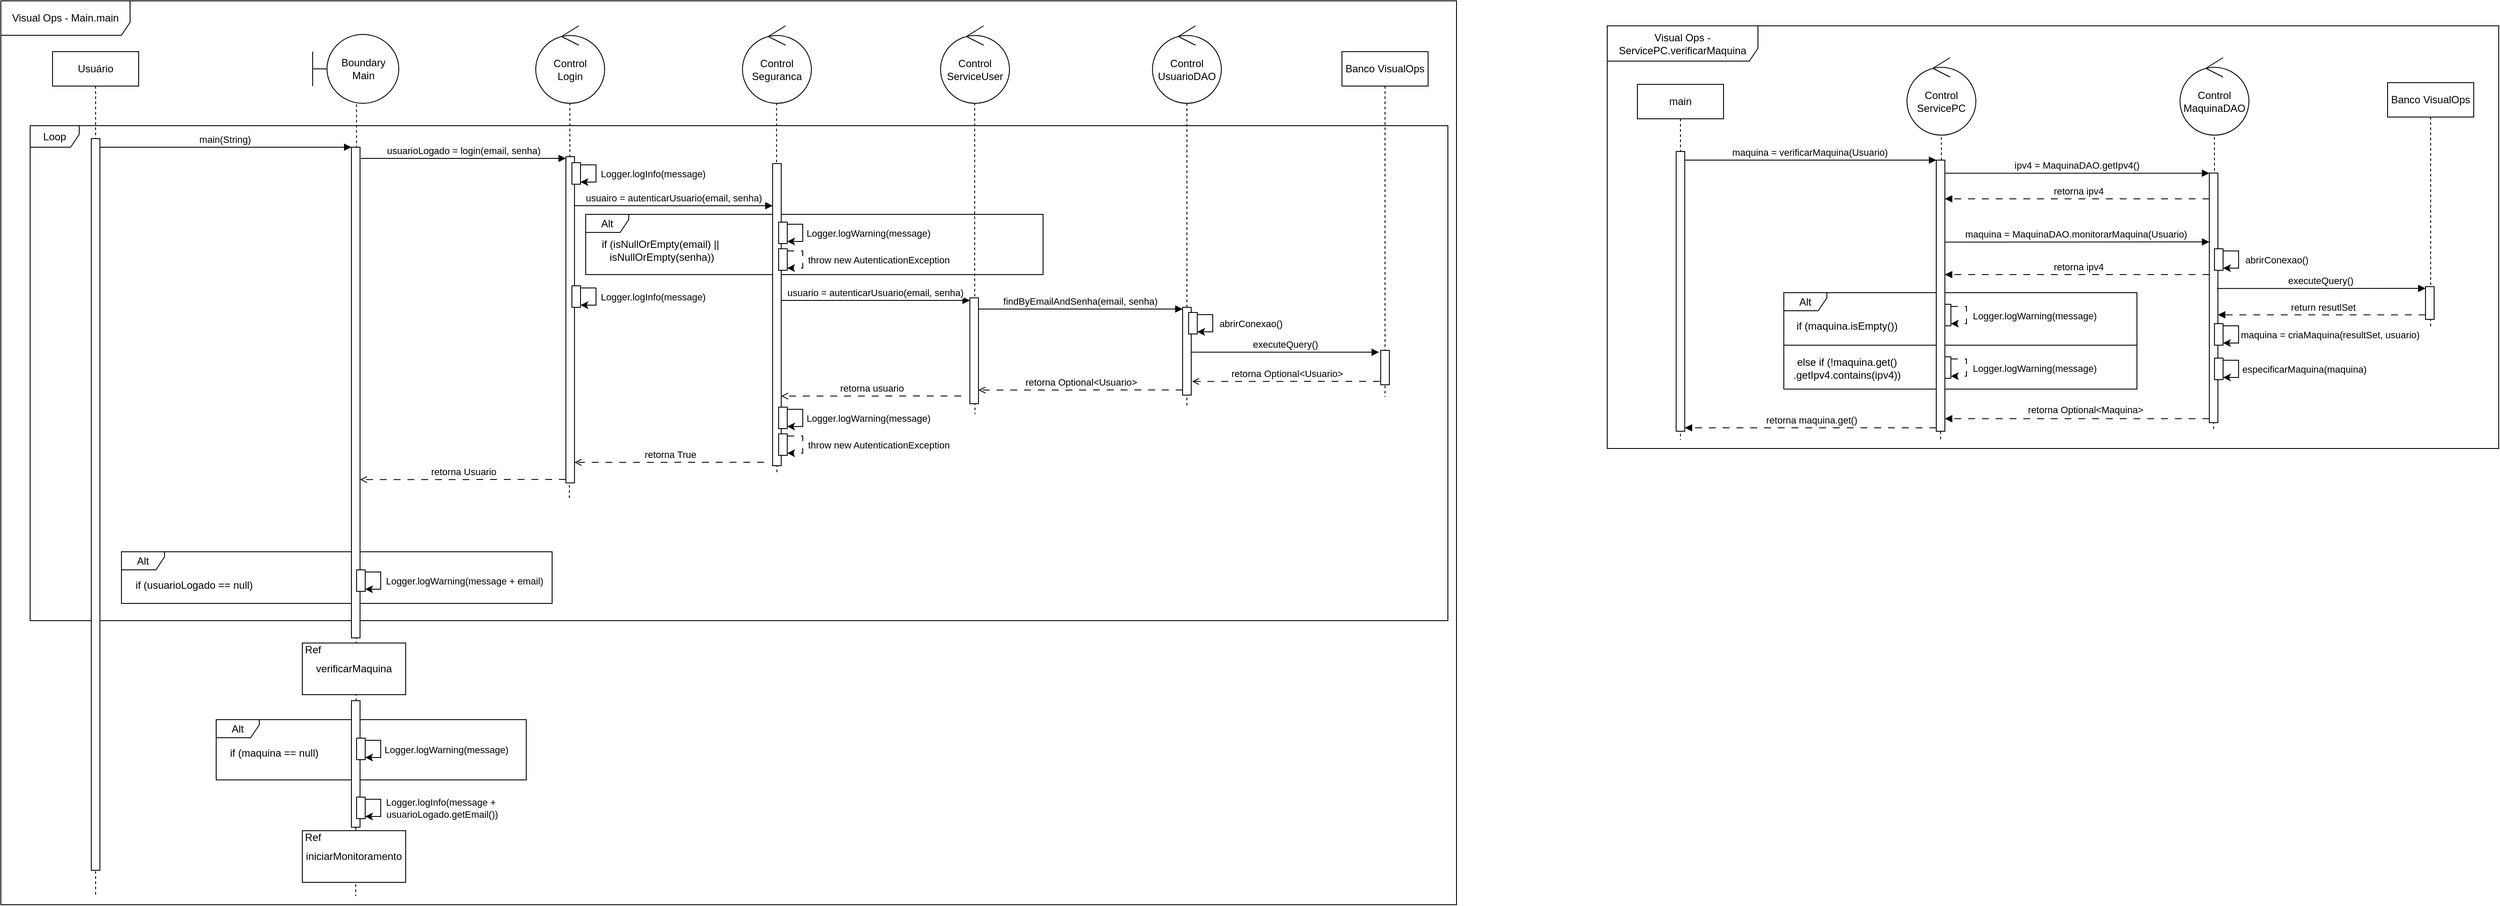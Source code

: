 <mxfile version="24.4.4" type="github">
  <diagram name="Page-1" id="2YBvvXClWsGukQMizWep">
    <mxGraphModel dx="2827" dy="1654" grid="1" gridSize="10" guides="1" tooltips="1" connect="1" arrows="1" fold="1" page="1" pageScale="1" pageWidth="850" pageHeight="1100" math="0" shadow="0">
      <root>
        <mxCell id="0" />
        <mxCell id="1" parent="0" />
        <mxCell id="_bEzwFX_pjWzvq1VgmYF-178" value="Alt" style="shape=umlFrame;whiteSpace=wrap;html=1;pointerEvents=0;width=50;height=21;" vertex="1" parent="1">
          <mxGeometry x="-450" y="640" width="500" height="60" as="geometry" />
        </mxCell>
        <mxCell id="_bEzwFX_pjWzvq1VgmYF-5" style="edgeStyle=orthogonalEdgeStyle;rounded=0;orthogonalLoop=1;jettySize=auto;html=1;dashed=1;endArrow=none;endFill=0;exitX=0.509;exitY=1.015;exitDx=0;exitDy=0;exitPerimeter=0;" edge="1" parent="1" source="_bEzwFX_pjWzvq1VgmYF-9">
          <mxGeometry relative="1" as="geometry">
            <mxPoint x="-178" y="1040" as="targetPoint" />
            <mxPoint x="-178" y="150.0" as="sourcePoint" />
          </mxGeometry>
        </mxCell>
        <mxCell id="_bEzwFX_pjWzvq1VgmYF-90" style="edgeStyle=orthogonalEdgeStyle;rounded=0;orthogonalLoop=1;jettySize=auto;html=1;dashed=1;endArrow=none;endFill=0;" edge="1" parent="1" source="_bEzwFX_pjWzvq1VgmYF-89">
          <mxGeometry relative="1" as="geometry">
            <mxPoint x="787" y="470" as="targetPoint" />
          </mxGeometry>
        </mxCell>
        <mxCell id="_bEzwFX_pjWzvq1VgmYF-3" value="Loop" style="shape=umlFrame;whiteSpace=wrap;html=1;pointerEvents=0;width=57;height=25;" vertex="1" parent="1">
          <mxGeometry x="-556" y="145" width="1646" height="575" as="geometry" />
        </mxCell>
        <mxCell id="_bEzwFX_pjWzvq1VgmYF-4" value="Alt" style="shape=umlFrame;whiteSpace=wrap;html=1;pointerEvents=0;width=50;height=21;" vertex="1" parent="1">
          <mxGeometry x="89" y="248" width="531" height="70" as="geometry" />
        </mxCell>
        <mxCell id="_bEzwFX_pjWzvq1VgmYF-6" value="Usuário" style="shape=umlLifeline;perimeter=lifelinePerimeter;whiteSpace=wrap;html=1;container=0;dropTarget=0;collapsible=0;recursiveResize=0;outlineConnect=0;portConstraint=eastwest;newEdgeStyle={&quot;edgeStyle&quot;:&quot;elbowEdgeStyle&quot;,&quot;elbow&quot;:&quot;vertical&quot;,&quot;curved&quot;:0,&quot;rounded&quot;:0};" vertex="1" parent="1">
          <mxGeometry x="-530" y="59" width="100" height="981" as="geometry" />
        </mxCell>
        <mxCell id="_bEzwFX_pjWzvq1VgmYF-7" value="main(String)" style="html=1;verticalAlign=bottom;endArrow=block;edgeStyle=elbowEdgeStyle;elbow=vertical;curved=0;rounded=0;" edge="1" parent="1" source="_bEzwFX_pjWzvq1VgmYF-8" target="_bEzwFX_pjWzvq1VgmYF-22">
          <mxGeometry x="-0.007" relative="1" as="geometry">
            <mxPoint x="-375" y="180" as="sourcePoint" />
            <Array as="points">
              <mxPoint x="-390" y="170" />
            </Array>
            <mxPoint as="offset" />
          </mxGeometry>
        </mxCell>
        <mxCell id="_bEzwFX_pjWzvq1VgmYF-8" value="" style="html=1;points=[];perimeter=orthogonalPerimeter;outlineConnect=0;targetShapes=umlLifeline;portConstraint=eastwest;newEdgeStyle={&quot;edgeStyle&quot;:&quot;elbowEdgeStyle&quot;,&quot;elbow&quot;:&quot;vertical&quot;,&quot;curved&quot;:0,&quot;rounded&quot;:0};" vertex="1" parent="1">
          <mxGeometry x="-485" y="160" width="10" height="850" as="geometry" />
        </mxCell>
        <mxCell id="_bEzwFX_pjWzvq1VgmYF-9" value="Boundary&lt;div&gt;&lt;span style=&quot;background-color: initial;&quot;&gt;Main&lt;/span&gt;&lt;/div&gt;" style="shape=umlBoundary;whiteSpace=wrap;html=1;" vertex="1" parent="1">
          <mxGeometry x="-228" y="39" width="100" height="80" as="geometry" />
        </mxCell>
        <mxCell id="_bEzwFX_pjWzvq1VgmYF-10" style="edgeStyle=orthogonalEdgeStyle;rounded=0;orthogonalLoop=1;jettySize=auto;html=1;dashed=1;endArrow=none;endFill=0;exitX=0.495;exitY=0.995;exitDx=0;exitDy=0;exitPerimeter=0;" edge="1" parent="1" source="_bEzwFX_pjWzvq1VgmYF-11">
          <mxGeometry relative="1" as="geometry">
            <mxPoint x="70" y="580" as="targetPoint" />
            <mxPoint x="71.0" y="150.0" as="sourcePoint" />
          </mxGeometry>
        </mxCell>
        <mxCell id="_bEzwFX_pjWzvq1VgmYF-11" value="Control&lt;div&gt;&lt;span style=&quot;background-color: initial;&quot;&gt;Login&lt;/span&gt;&lt;/div&gt;" style="ellipse;shape=umlControl;whiteSpace=wrap;html=1;" vertex="1" parent="1">
          <mxGeometry x="31" y="29" width="80" height="90" as="geometry" />
        </mxCell>
        <mxCell id="_bEzwFX_pjWzvq1VgmYF-12" value="Visual Ops - Main.main" style="shape=umlFrame;whiteSpace=wrap;html=1;pointerEvents=0;width=150;height=40;" vertex="1" parent="1">
          <mxGeometry x="-590" width="1690" height="1050" as="geometry" />
        </mxCell>
        <mxCell id="_bEzwFX_pjWzvq1VgmYF-14" value="Banco VisualOps" style="shape=umlLifeline;perimeter=lifelinePerimeter;whiteSpace=wrap;html=1;container=0;dropTarget=0;collapsible=0;recursiveResize=0;outlineConnect=0;portConstraint=eastwest;newEdgeStyle={&quot;edgeStyle&quot;:&quot;elbowEdgeStyle&quot;,&quot;elbow&quot;:&quot;vertical&quot;,&quot;curved&quot;:0,&quot;rounded&quot;:0};" vertex="1" parent="1">
          <mxGeometry x="967" y="59" width="100" height="401" as="geometry" />
        </mxCell>
        <mxCell id="_bEzwFX_pjWzvq1VgmYF-19" value="if (isNullOrEmpty(email) ||&amp;nbsp;&lt;div&gt;isNullOrEmpty(senha))&lt;/div&gt;" style="text;html=1;align=center;verticalAlign=middle;resizable=0;points=[];autosize=1;strokeColor=none;fillColor=none;" vertex="1" parent="1">
          <mxGeometry x="97" y="270" width="160" height="40" as="geometry" />
        </mxCell>
        <mxCell id="_bEzwFX_pjWzvq1VgmYF-22" value="" style="html=1;points=[];perimeter=orthogonalPerimeter;outlineConnect=0;targetShapes=umlLifeline;portConstraint=eastwest;newEdgeStyle={&quot;edgeStyle&quot;:&quot;elbowEdgeStyle&quot;,&quot;elbow&quot;:&quot;vertical&quot;,&quot;curved&quot;:0,&quot;rounded&quot;:0};" vertex="1" parent="1">
          <mxGeometry x="-183" y="170" width="10" height="570" as="geometry" />
        </mxCell>
        <mxCell id="_bEzwFX_pjWzvq1VgmYF-74" style="edgeStyle=orthogonalEdgeStyle;rounded=0;orthogonalLoop=1;jettySize=auto;html=1;dashed=1;endArrow=none;endFill=0;exitX=0.495;exitY=0.995;exitDx=0;exitDy=0;exitPerimeter=0;" edge="1" parent="1" source="_bEzwFX_pjWzvq1VgmYF-75">
          <mxGeometry relative="1" as="geometry">
            <mxPoint x="541" y="480" as="targetPoint" />
            <mxPoint x="541.0" y="150.0" as="sourcePoint" />
          </mxGeometry>
        </mxCell>
        <mxCell id="_bEzwFX_pjWzvq1VgmYF-75" value="Control ServiceUser" style="ellipse;shape=umlControl;whiteSpace=wrap;html=1;" vertex="1" parent="1">
          <mxGeometry x="501" y="29" width="80" height="90" as="geometry" />
        </mxCell>
        <mxCell id="_bEzwFX_pjWzvq1VgmYF-76" style="edgeStyle=orthogonalEdgeStyle;rounded=0;orthogonalLoop=1;jettySize=auto;html=1;dashed=1;endArrow=none;endFill=0;exitX=0.495;exitY=0.995;exitDx=0;exitDy=0;exitPerimeter=0;" edge="1" parent="1" source="_bEzwFX_pjWzvq1VgmYF-77">
          <mxGeometry relative="1" as="geometry">
            <mxPoint x="311" y="550" as="targetPoint" />
            <mxPoint x="311.0" y="150.0" as="sourcePoint" />
          </mxGeometry>
        </mxCell>
        <mxCell id="_bEzwFX_pjWzvq1VgmYF-77" value="Control Seguranca" style="ellipse;shape=umlControl;whiteSpace=wrap;html=1;" vertex="1" parent="1">
          <mxGeometry x="271" y="29" width="80" height="90" as="geometry" />
        </mxCell>
        <mxCell id="_bEzwFX_pjWzvq1VgmYF-78" value="usuarioLogado = login(email, senha)" style="html=1;verticalAlign=bottom;endArrow=block;edgeStyle=elbowEdgeStyle;elbow=vertical;curved=0;rounded=0;" edge="1" parent="1">
          <mxGeometry x="-0.004" relative="1" as="geometry">
            <mxPoint x="-172" y="183" as="sourcePoint" />
            <Array as="points">
              <mxPoint x="-87" y="183" />
            </Array>
            <mxPoint x="66" y="183" as="targetPoint" />
            <mxPoint as="offset" />
          </mxGeometry>
        </mxCell>
        <mxCell id="_bEzwFX_pjWzvq1VgmYF-79" value="" style="html=1;points=[];perimeter=orthogonalPerimeter;outlineConnect=0;targetShapes=umlLifeline;portConstraint=eastwest;newEdgeStyle={&quot;edgeStyle&quot;:&quot;elbowEdgeStyle&quot;,&quot;elbow&quot;:&quot;vertical&quot;,&quot;curved&quot;:0,&quot;rounded&quot;:0};" vertex="1" parent="1">
          <mxGeometry x="66" y="181" width="10" height="379" as="geometry" />
        </mxCell>
        <mxCell id="_bEzwFX_pjWzvq1VgmYF-80" value="usuairo = autenticarUsuario(email, senha)" style="html=1;verticalAlign=bottom;endArrow=block;edgeStyle=elbowEdgeStyle;elbow=vertical;curved=0;rounded=0;" edge="1" parent="1" target="_bEzwFX_pjWzvq1VgmYF-81">
          <mxGeometry x="-0.003" relative="1" as="geometry">
            <mxPoint x="76" y="238" as="sourcePoint" />
            <Array as="points">
              <mxPoint x="161" y="238" />
            </Array>
            <mxPoint x="296" y="238" as="targetPoint" />
            <mxPoint as="offset" />
          </mxGeometry>
        </mxCell>
        <mxCell id="_bEzwFX_pjWzvq1VgmYF-81" value="" style="html=1;points=[];perimeter=orthogonalPerimeter;outlineConnect=0;targetShapes=umlLifeline;portConstraint=eastwest;newEdgeStyle={&quot;edgeStyle&quot;:&quot;elbowEdgeStyle&quot;,&quot;elbow&quot;:&quot;vertical&quot;,&quot;curved&quot;:0,&quot;rounded&quot;:0};" vertex="1" parent="1">
          <mxGeometry x="306" y="189" width="10" height="351" as="geometry" />
        </mxCell>
        <mxCell id="_bEzwFX_pjWzvq1VgmYF-82" value="usuario = autenticarUsuario(email, senha)" style="html=1;verticalAlign=bottom;endArrow=block;edgeStyle=elbowEdgeStyle;elbow=vertical;curved=0;rounded=0;" edge="1" parent="1" target="_bEzwFX_pjWzvq1VgmYF-83">
          <mxGeometry x="-0.005" relative="1" as="geometry">
            <mxPoint x="316" y="348" as="sourcePoint" />
            <Array as="points">
              <mxPoint x="401" y="348" />
            </Array>
            <mxPoint x="525" y="348" as="targetPoint" />
            <mxPoint as="offset" />
          </mxGeometry>
        </mxCell>
        <mxCell id="_bEzwFX_pjWzvq1VgmYF-83" value="" style="html=1;points=[];perimeter=orthogonalPerimeter;outlineConnect=0;targetShapes=umlLifeline;portConstraint=eastwest;newEdgeStyle={&quot;edgeStyle&quot;:&quot;elbowEdgeStyle&quot;,&quot;elbow&quot;:&quot;vertical&quot;,&quot;curved&quot;:0,&quot;rounded&quot;:0};" vertex="1" parent="1">
          <mxGeometry x="535" y="345" width="10" height="123" as="geometry" />
        </mxCell>
        <mxCell id="_bEzwFX_pjWzvq1VgmYF-17" style="edgeStyle=elbowEdgeStyle;rounded=0;orthogonalLoop=1;jettySize=auto;html=1;elbow=horizontal;curved=0;dashed=1;dashPattern=8 8;" edge="1" parent="1" source="_bEzwFX_pjWzvq1VgmYF-24" target="_bEzwFX_pjWzvq1VgmYF-24">
          <mxGeometry relative="1" as="geometry">
            <Array as="points">
              <mxPoint x="341" y="301" />
            </Array>
          </mxGeometry>
        </mxCell>
        <mxCell id="_bEzwFX_pjWzvq1VgmYF-18" value="throw new AutenticationException" style="edgeLabel;html=1;align=center;verticalAlign=middle;resizable=0;points=[];" vertex="1" connectable="0" parent="_bEzwFX_pjWzvq1VgmYF-17">
          <mxGeometry x="0.232" relative="1" as="geometry">
            <mxPoint x="88" y="-6" as="offset" />
          </mxGeometry>
        </mxCell>
        <mxCell id="_bEzwFX_pjWzvq1VgmYF-24" value="" style="html=1;points=[];perimeter=orthogonalPerimeter;outlineConnect=0;targetShapes=umlLifeline;portConstraint=eastwest;newEdgeStyle={&quot;edgeStyle&quot;:&quot;elbowEdgeStyle&quot;,&quot;elbow&quot;:&quot;vertical&quot;,&quot;curved&quot;:0,&quot;rounded&quot;:0};" vertex="1" parent="1">
          <mxGeometry x="313" y="288" width="10" height="25" as="geometry" />
        </mxCell>
        <mxCell id="_bEzwFX_pjWzvq1VgmYF-20" style="edgeStyle=elbowEdgeStyle;rounded=0;orthogonalLoop=1;jettySize=auto;html=1;elbow=horizontal;curved=0;" edge="1" parent="1" source="_bEzwFX_pjWzvq1VgmYF-23" target="_bEzwFX_pjWzvq1VgmYF-23">
          <mxGeometry relative="1" as="geometry">
            <Array as="points">
              <mxPoint x="341" y="270" />
            </Array>
          </mxGeometry>
        </mxCell>
        <mxCell id="_bEzwFX_pjWzvq1VgmYF-21" value="Logger.logWarning(message)" style="edgeLabel;html=1;align=center;verticalAlign=middle;resizable=0;points=[];" vertex="1" connectable="0" parent="_bEzwFX_pjWzvq1VgmYF-20">
          <mxGeometry x="0.232" relative="1" as="geometry">
            <mxPoint x="76" y="-6" as="offset" />
          </mxGeometry>
        </mxCell>
        <mxCell id="_bEzwFX_pjWzvq1VgmYF-23" value="" style="html=1;points=[];perimeter=orthogonalPerimeter;outlineConnect=0;targetShapes=umlLifeline;portConstraint=eastwest;newEdgeStyle={&quot;edgeStyle&quot;:&quot;elbowEdgeStyle&quot;,&quot;elbow&quot;:&quot;vertical&quot;,&quot;curved&quot;:0,&quot;rounded&quot;:0};" vertex="1" parent="1">
          <mxGeometry x="313" y="257" width="10" height="25" as="geometry" />
        </mxCell>
        <mxCell id="_bEzwFX_pjWzvq1VgmYF-84" value="findByEmailAndSenha(email, senha)" style="html=1;verticalAlign=bottom;endArrow=block;edgeStyle=elbowEdgeStyle;elbow=vertical;curved=0;rounded=0;" edge="1" parent="1">
          <mxGeometry x="-0.003" relative="1" as="geometry">
            <mxPoint x="545" y="358" as="sourcePoint" />
            <Array as="points">
              <mxPoint x="630" y="358" />
            </Array>
            <mxPoint x="782" y="358" as="targetPoint" />
            <mxPoint as="offset" />
          </mxGeometry>
        </mxCell>
        <mxCell id="_bEzwFX_pjWzvq1VgmYF-85" value="" style="html=1;points=[];perimeter=orthogonalPerimeter;outlineConnect=0;targetShapes=umlLifeline;portConstraint=eastwest;newEdgeStyle={&quot;edgeStyle&quot;:&quot;elbowEdgeStyle&quot;,&quot;elbow&quot;:&quot;vertical&quot;,&quot;curved&quot;:0,&quot;rounded&quot;:0};" vertex="1" parent="1">
          <mxGeometry x="782" y="356" width="10" height="102" as="geometry" />
        </mxCell>
        <mxCell id="_bEzwFX_pjWzvq1VgmYF-89" value="Control UsuarioDAO" style="ellipse;shape=umlControl;whiteSpace=wrap;html=1;" vertex="1" parent="1">
          <mxGeometry x="747" y="29" width="80" height="90" as="geometry" />
        </mxCell>
        <mxCell id="_bEzwFX_pjWzvq1VgmYF-91" value="" style="html=1;points=[];perimeter=orthogonalPerimeter;outlineConnect=0;targetShapes=umlLifeline;portConstraint=eastwest;newEdgeStyle={&quot;edgeStyle&quot;:&quot;elbowEdgeStyle&quot;,&quot;elbow&quot;:&quot;vertical&quot;,&quot;curved&quot;:0,&quot;rounded&quot;:0};" vertex="1" parent="1">
          <mxGeometry x="1012" y="406" width="10" height="40" as="geometry" />
        </mxCell>
        <mxCell id="_bEzwFX_pjWzvq1VgmYF-92" style="edgeStyle=elbowEdgeStyle;rounded=0;orthogonalLoop=1;jettySize=auto;html=1;elbow=horizontal;curved=0;" edge="1" parent="1" source="_bEzwFX_pjWzvq1VgmYF-94" target="_bEzwFX_pjWzvq1VgmYF-94">
          <mxGeometry relative="1" as="geometry">
            <Array as="points">
              <mxPoint x="817" y="375" />
            </Array>
          </mxGeometry>
        </mxCell>
        <mxCell id="_bEzwFX_pjWzvq1VgmYF-93" value="abrirConexao()" style="edgeLabel;html=1;align=center;verticalAlign=middle;resizable=0;points=[];" vertex="1" connectable="0" parent="_bEzwFX_pjWzvq1VgmYF-92">
          <mxGeometry x="0.232" relative="1" as="geometry">
            <mxPoint x="44" y="-6" as="offset" />
          </mxGeometry>
        </mxCell>
        <mxCell id="_bEzwFX_pjWzvq1VgmYF-94" value="" style="html=1;points=[];perimeter=orthogonalPerimeter;outlineConnect=0;targetShapes=umlLifeline;portConstraint=eastwest;newEdgeStyle={&quot;edgeStyle&quot;:&quot;elbowEdgeStyle&quot;,&quot;elbow&quot;:&quot;vertical&quot;,&quot;curved&quot;:0,&quot;rounded&quot;:0};" vertex="1" parent="1">
          <mxGeometry x="789" y="362" width="10" height="25" as="geometry" />
        </mxCell>
        <mxCell id="_bEzwFX_pjWzvq1VgmYF-95" value="executeQuery()" style="html=1;verticalAlign=bottom;endArrow=block;edgeStyle=elbowEdgeStyle;elbow=vertical;curved=0;rounded=0;" edge="1" parent="1">
          <mxGeometry x="-0.003" relative="1" as="geometry">
            <mxPoint x="792" y="408.14" as="sourcePoint" />
            <Array as="points">
              <mxPoint x="877" y="408.14" />
            </Array>
            <mxPoint x="1010" y="408" as="targetPoint" />
            <mxPoint as="offset" />
          </mxGeometry>
        </mxCell>
        <mxCell id="_bEzwFX_pjWzvq1VgmYF-97" value="retorna Optional&amp;lt;Usuario&amp;gt;" style="html=1;verticalAlign=bottom;endArrow=open;edgeStyle=elbowEdgeStyle;elbow=vertical;curved=0;rounded=0;dashed=1;dashPattern=8 8;endFill=0;" edge="1" parent="1">
          <mxGeometry x="-0.003" relative="1" as="geometry">
            <mxPoint x="1011" y="442" as="sourcePoint" />
            <Array as="points">
              <mxPoint x="878" y="442.14" />
            </Array>
            <mxPoint x="793" y="442.14" as="targetPoint" />
            <mxPoint as="offset" />
          </mxGeometry>
        </mxCell>
        <mxCell id="_bEzwFX_pjWzvq1VgmYF-98" value="retorna Optional&amp;lt;Usuario&amp;gt;" style="html=1;verticalAlign=bottom;endArrow=open;edgeStyle=elbowEdgeStyle;elbow=vertical;curved=0;rounded=0;dashed=1;dashPattern=8 8;endFill=0;" edge="1" parent="1">
          <mxGeometry x="-0.003" relative="1" as="geometry">
            <mxPoint x="782" y="452" as="sourcePoint" />
            <Array as="points">
              <mxPoint x="649" y="452.14" />
            </Array>
            <mxPoint x="545" y="452.14" as="targetPoint" />
            <mxPoint as="offset" />
          </mxGeometry>
        </mxCell>
        <mxCell id="_bEzwFX_pjWzvq1VgmYF-99" value="retorna usuario" style="html=1;verticalAlign=bottom;endArrow=open;edgeStyle=elbowEdgeStyle;elbow=vertical;curved=0;rounded=0;dashed=1;dashPattern=8 8;endFill=0;" edge="1" parent="1">
          <mxGeometry x="-0.003" relative="1" as="geometry">
            <mxPoint x="525" y="459" as="sourcePoint" />
            <Array as="points">
              <mxPoint x="392" y="459.14" />
            </Array>
            <mxPoint x="316" y="459.14" as="targetPoint" />
            <mxPoint as="offset" />
          </mxGeometry>
        </mxCell>
        <mxCell id="_bEzwFX_pjWzvq1VgmYF-100" style="edgeStyle=elbowEdgeStyle;rounded=0;orthogonalLoop=1;jettySize=auto;html=1;elbow=horizontal;curved=0;dashed=1;dashPattern=8 8;" edge="1" parent="1" source="_bEzwFX_pjWzvq1VgmYF-102" target="_bEzwFX_pjWzvq1VgmYF-102">
          <mxGeometry relative="1" as="geometry">
            <Array as="points">
              <mxPoint x="341" y="516" />
            </Array>
          </mxGeometry>
        </mxCell>
        <mxCell id="_bEzwFX_pjWzvq1VgmYF-101" value="throw new AutenticationException" style="edgeLabel;html=1;align=center;verticalAlign=middle;resizable=0;points=[];" vertex="1" connectable="0" parent="_bEzwFX_pjWzvq1VgmYF-100">
          <mxGeometry x="0.232" relative="1" as="geometry">
            <mxPoint x="88" y="-6" as="offset" />
          </mxGeometry>
        </mxCell>
        <mxCell id="_bEzwFX_pjWzvq1VgmYF-102" value="" style="html=1;points=[];perimeter=orthogonalPerimeter;outlineConnect=0;targetShapes=umlLifeline;portConstraint=eastwest;newEdgeStyle={&quot;edgeStyle&quot;:&quot;elbowEdgeStyle&quot;,&quot;elbow&quot;:&quot;vertical&quot;,&quot;curved&quot;:0,&quot;rounded&quot;:0};" vertex="1" parent="1">
          <mxGeometry x="313" y="503" width="10" height="25" as="geometry" />
        </mxCell>
        <mxCell id="_bEzwFX_pjWzvq1VgmYF-103" style="edgeStyle=elbowEdgeStyle;rounded=0;orthogonalLoop=1;jettySize=auto;html=1;elbow=horizontal;curved=0;" edge="1" parent="1" source="_bEzwFX_pjWzvq1VgmYF-105" target="_bEzwFX_pjWzvq1VgmYF-105">
          <mxGeometry relative="1" as="geometry">
            <Array as="points">
              <mxPoint x="341" y="485" />
            </Array>
          </mxGeometry>
        </mxCell>
        <mxCell id="_bEzwFX_pjWzvq1VgmYF-104" value="Logger.logWarning(message)" style="edgeLabel;html=1;align=center;verticalAlign=middle;resizable=0;points=[];" vertex="1" connectable="0" parent="_bEzwFX_pjWzvq1VgmYF-103">
          <mxGeometry x="0.232" relative="1" as="geometry">
            <mxPoint x="76" y="-6" as="offset" />
          </mxGeometry>
        </mxCell>
        <mxCell id="_bEzwFX_pjWzvq1VgmYF-105" value="" style="html=1;points=[];perimeter=orthogonalPerimeter;outlineConnect=0;targetShapes=umlLifeline;portConstraint=eastwest;newEdgeStyle={&quot;edgeStyle&quot;:&quot;elbowEdgeStyle&quot;,&quot;elbow&quot;:&quot;vertical&quot;,&quot;curved&quot;:0,&quot;rounded&quot;:0};" vertex="1" parent="1">
          <mxGeometry x="313" y="472" width="10" height="25" as="geometry" />
        </mxCell>
        <mxCell id="_bEzwFX_pjWzvq1VgmYF-106" value="retorna True" style="html=1;verticalAlign=bottom;endArrow=open;edgeStyle=elbowEdgeStyle;elbow=vertical;curved=0;rounded=0;dashed=1;dashPattern=8 8;endFill=0;" edge="1" parent="1">
          <mxGeometry x="-0.003" relative="1" as="geometry">
            <mxPoint x="296" y="536" as="sourcePoint" />
            <Array as="points">
              <mxPoint x="163" y="536.14" />
            </Array>
            <mxPoint x="76" y="536.14" as="targetPoint" />
            <mxPoint as="offset" />
          </mxGeometry>
        </mxCell>
        <mxCell id="_bEzwFX_pjWzvq1VgmYF-107" style="edgeStyle=elbowEdgeStyle;rounded=0;orthogonalLoop=1;jettySize=auto;html=1;elbow=horizontal;curved=0;" edge="1" parent="1" source="_bEzwFX_pjWzvq1VgmYF-109" target="_bEzwFX_pjWzvq1VgmYF-109">
          <mxGeometry relative="1" as="geometry">
            <Array as="points">
              <mxPoint x="101" y="201" />
            </Array>
          </mxGeometry>
        </mxCell>
        <mxCell id="_bEzwFX_pjWzvq1VgmYF-108" value="Logger.logInfo(message)" style="edgeLabel;html=1;align=center;verticalAlign=middle;resizable=0;points=[];" vertex="1" connectable="0" parent="_bEzwFX_pjWzvq1VgmYF-107">
          <mxGeometry x="0.232" relative="1" as="geometry">
            <mxPoint x="66" y="-6" as="offset" />
          </mxGeometry>
        </mxCell>
        <mxCell id="_bEzwFX_pjWzvq1VgmYF-109" value="" style="html=1;points=[];perimeter=orthogonalPerimeter;outlineConnect=0;targetShapes=umlLifeline;portConstraint=eastwest;newEdgeStyle={&quot;edgeStyle&quot;:&quot;elbowEdgeStyle&quot;,&quot;elbow&quot;:&quot;vertical&quot;,&quot;curved&quot;:0,&quot;rounded&quot;:0};" vertex="1" parent="1">
          <mxGeometry x="73" y="188" width="10" height="25" as="geometry" />
        </mxCell>
        <mxCell id="_bEzwFX_pjWzvq1VgmYF-111" style="edgeStyle=elbowEdgeStyle;rounded=0;orthogonalLoop=1;jettySize=auto;html=1;elbow=horizontal;curved=0;" edge="1" parent="1" source="_bEzwFX_pjWzvq1VgmYF-113" target="_bEzwFX_pjWzvq1VgmYF-113">
          <mxGeometry relative="1" as="geometry">
            <Array as="points">
              <mxPoint x="101" y="344" />
            </Array>
          </mxGeometry>
        </mxCell>
        <mxCell id="_bEzwFX_pjWzvq1VgmYF-112" value="Logger.logInfo(message)" style="edgeLabel;html=1;align=center;verticalAlign=middle;resizable=0;points=[];" vertex="1" connectable="0" parent="_bEzwFX_pjWzvq1VgmYF-111">
          <mxGeometry x="0.232" relative="1" as="geometry">
            <mxPoint x="66" y="-6" as="offset" />
          </mxGeometry>
        </mxCell>
        <mxCell id="_bEzwFX_pjWzvq1VgmYF-113" value="" style="html=1;points=[];perimeter=orthogonalPerimeter;outlineConnect=0;targetShapes=umlLifeline;portConstraint=eastwest;newEdgeStyle={&quot;edgeStyle&quot;:&quot;elbowEdgeStyle&quot;,&quot;elbow&quot;:&quot;vertical&quot;,&quot;curved&quot;:0,&quot;rounded&quot;:0};" vertex="1" parent="1">
          <mxGeometry x="73" y="331" width="10" height="25" as="geometry" />
        </mxCell>
        <mxCell id="_bEzwFX_pjWzvq1VgmYF-114" value="retorna Usuario" style="html=1;verticalAlign=bottom;endArrow=open;edgeStyle=elbowEdgeStyle;elbow=vertical;curved=0;rounded=0;dashed=1;dashPattern=8 8;endFill=0;" edge="1" parent="1" target="_bEzwFX_pjWzvq1VgmYF-22">
          <mxGeometry x="-0.003" relative="1" as="geometry">
            <mxPoint x="66" y="556" as="sourcePoint" />
            <Array as="points">
              <mxPoint x="-67" y="556.14" />
            </Array>
            <mxPoint x="-154" y="556.14" as="targetPoint" />
            <mxPoint as="offset" />
          </mxGeometry>
        </mxCell>
        <mxCell id="_bEzwFX_pjWzvq1VgmYF-119" value="" style="group" vertex="1" connectable="0" parent="1">
          <mxGeometry x="-248" y="739" width="128" height="67" as="geometry" />
        </mxCell>
        <mxCell id="_bEzwFX_pjWzvq1VgmYF-118" value="verificarMaquina" style="whiteSpace=wrap;html=1;" vertex="1" parent="_bEzwFX_pjWzvq1VgmYF-119">
          <mxGeometry x="8" y="7" width="120" height="60" as="geometry" />
        </mxCell>
        <mxCell id="_bEzwFX_pjWzvq1VgmYF-117" value="Ref" style="text;html=1;align=center;verticalAlign=middle;resizable=0;points=[];autosize=1;strokeColor=none;fillColor=none;" vertex="1" parent="_bEzwFX_pjWzvq1VgmYF-119">
          <mxGeometry width="40" height="30" as="geometry" />
        </mxCell>
        <mxCell id="_bEzwFX_pjWzvq1VgmYF-120" value="Visual Ops - ServicePC.verificarMaquina" style="shape=umlFrame;whiteSpace=wrap;html=1;pointerEvents=0;width=175;height=41;" vertex="1" parent="1">
          <mxGeometry x="1275" y="29" width="1035" height="491" as="geometry" />
        </mxCell>
        <mxCell id="_bEzwFX_pjWzvq1VgmYF-121" style="edgeStyle=orthogonalEdgeStyle;rounded=0;orthogonalLoop=1;jettySize=auto;html=1;dashed=1;endArrow=none;endFill=0;exitX=0.509;exitY=1.015;exitDx=0;exitDy=0;exitPerimeter=0;" edge="1" parent="1">
          <mxGeometry relative="1" as="geometry">
            <mxPoint x="1662" y="510" as="targetPoint" />
            <mxPoint x="1662.9" y="158.2" as="sourcePoint" />
          </mxGeometry>
        </mxCell>
        <mxCell id="_bEzwFX_pjWzvq1VgmYF-122" value="main" style="shape=umlLifeline;perimeter=lifelinePerimeter;whiteSpace=wrap;html=1;container=0;dropTarget=0;collapsible=0;recursiveResize=0;outlineConnect=0;portConstraint=eastwest;newEdgeStyle={&quot;edgeStyle&quot;:&quot;elbowEdgeStyle&quot;,&quot;elbow&quot;:&quot;vertical&quot;,&quot;curved&quot;:0,&quot;rounded&quot;:0};" vertex="1" parent="1">
          <mxGeometry x="1310" y="97" width="100" height="413" as="geometry" />
        </mxCell>
        <mxCell id="_bEzwFX_pjWzvq1VgmYF-123" value="maquina = verificarMaquina(Usuario)" style="html=1;verticalAlign=bottom;endArrow=block;edgeStyle=elbowEdgeStyle;elbow=vertical;curved=0;rounded=0;" edge="1" parent="1" source="_bEzwFX_pjWzvq1VgmYF-124" target="_bEzwFX_pjWzvq1VgmYF-126">
          <mxGeometry x="-0.007" relative="1" as="geometry">
            <mxPoint x="1465" y="195" as="sourcePoint" />
            <Array as="points">
              <mxPoint x="1450" y="185" />
            </Array>
            <mxPoint as="offset" />
          </mxGeometry>
        </mxCell>
        <mxCell id="_bEzwFX_pjWzvq1VgmYF-124" value="" style="html=1;points=[];perimeter=orthogonalPerimeter;outlineConnect=0;targetShapes=umlLifeline;portConstraint=eastwest;newEdgeStyle={&quot;edgeStyle&quot;:&quot;elbowEdgeStyle&quot;,&quot;elbow&quot;:&quot;vertical&quot;,&quot;curved&quot;:0,&quot;rounded&quot;:0};" vertex="1" parent="1">
          <mxGeometry x="1355" y="175" width="10" height="325" as="geometry" />
        </mxCell>
        <mxCell id="_bEzwFX_pjWzvq1VgmYF-127" value="retorna maquina.get()" style="html=1;verticalAlign=bottom;endArrow=block;edgeStyle=elbowEdgeStyle;elbow=vertical;curved=0;rounded=0;dashed=1;dashPattern=8 8;" edge="1" parent="1">
          <mxGeometry x="-0.007" relative="1" as="geometry">
            <mxPoint x="1657" y="496" as="sourcePoint" />
            <Array as="points">
              <mxPoint x="1450" y="496" />
            </Array>
            <mxPoint as="offset" />
            <mxPoint x="1365" y="496" as="targetPoint" />
          </mxGeometry>
        </mxCell>
        <mxCell id="_bEzwFX_pjWzvq1VgmYF-128" value="Control ServicePC" style="ellipse;shape=umlControl;whiteSpace=wrap;html=1;" vertex="1" parent="1">
          <mxGeometry x="1623" y="66" width="80" height="90" as="geometry" />
        </mxCell>
        <mxCell id="_bEzwFX_pjWzvq1VgmYF-135" value="Alt" style="shape=umlFrame;whiteSpace=wrap;html=1;pointerEvents=0;width=50;height=21;" vertex="1" parent="1">
          <mxGeometry x="1480" y="339" width="410" height="112" as="geometry" />
        </mxCell>
        <mxCell id="_bEzwFX_pjWzvq1VgmYF-136" value="if (maquina.isEmpty()&lt;span style=&quot;background-color: initial;&quot;&gt;)&lt;/span&gt;" style="text;html=1;align=center;verticalAlign=middle;resizable=0;points=[];autosize=1;strokeColor=none;fillColor=none;" vertex="1" parent="1">
          <mxGeometry x="1483" y="363" width="140" height="30" as="geometry" />
        </mxCell>
        <mxCell id="_bEzwFX_pjWzvq1VgmYF-137" style="edgeStyle=elbowEdgeStyle;rounded=0;orthogonalLoop=1;jettySize=auto;html=1;elbow=horizontal;curved=0;dashed=1;dashPattern=8 8;" edge="1" parent="1" source="_bEzwFX_pjWzvq1VgmYF-139" target="_bEzwFX_pjWzvq1VgmYF-139">
          <mxGeometry relative="1" as="geometry">
            <Array as="points">
              <mxPoint x="1692" y="365.5" />
            </Array>
          </mxGeometry>
        </mxCell>
        <mxCell id="_bEzwFX_pjWzvq1VgmYF-138" value="Logger.logWarning(message)" style="edgeLabel;html=1;align=center;verticalAlign=middle;resizable=0;points=[];" vertex="1" connectable="0" parent="_bEzwFX_pjWzvq1VgmYF-137">
          <mxGeometry x="0.232" relative="1" as="geometry">
            <mxPoint x="79" y="-6" as="offset" />
          </mxGeometry>
        </mxCell>
        <mxCell id="_bEzwFX_pjWzvq1VgmYF-139" value="" style="html=1;points=[];perimeter=orthogonalPerimeter;outlineConnect=0;targetShapes=umlLifeline;portConstraint=eastwest;newEdgeStyle={&quot;edgeStyle&quot;:&quot;elbowEdgeStyle&quot;,&quot;elbow&quot;:&quot;vertical&quot;,&quot;curved&quot;:0,&quot;rounded&quot;:0};" vertex="1" parent="1">
          <mxGeometry x="1664" y="352.5" width="10" height="25" as="geometry" />
        </mxCell>
        <mxCell id="_bEzwFX_pjWzvq1VgmYF-140" value="" style="line;strokeWidth=1;fillColor=none;align=left;verticalAlign=middle;spacingTop=-1;spacingLeft=3;spacingRight=3;rotatable=0;labelPosition=right;points=[];portConstraint=eastwest;strokeColor=inherit;" vertex="1" parent="1">
          <mxGeometry x="1480" y="396" width="410" height="8" as="geometry" />
        </mxCell>
        <mxCell id="_bEzwFX_pjWzvq1VgmYF-141" style="edgeStyle=elbowEdgeStyle;rounded=0;orthogonalLoop=1;jettySize=auto;html=1;elbow=horizontal;curved=0;dashed=1;dashPattern=8 8;" edge="1" parent="1" source="_bEzwFX_pjWzvq1VgmYF-143" target="_bEzwFX_pjWzvq1VgmYF-143">
          <mxGeometry relative="1" as="geometry">
            <Array as="points">
              <mxPoint x="1692" y="426.5" />
            </Array>
          </mxGeometry>
        </mxCell>
        <mxCell id="_bEzwFX_pjWzvq1VgmYF-142" value="Logger.logWarning(message)" style="edgeLabel;html=1;align=center;verticalAlign=middle;resizable=0;points=[];" vertex="1" connectable="0" parent="_bEzwFX_pjWzvq1VgmYF-141">
          <mxGeometry x="0.232" relative="1" as="geometry">
            <mxPoint x="79" y="-6" as="offset" />
          </mxGeometry>
        </mxCell>
        <mxCell id="_bEzwFX_pjWzvq1VgmYF-143" value="" style="html=1;points=[];perimeter=orthogonalPerimeter;outlineConnect=0;targetShapes=umlLifeline;portConstraint=eastwest;newEdgeStyle={&quot;edgeStyle&quot;:&quot;elbowEdgeStyle&quot;,&quot;elbow&quot;:&quot;vertical&quot;,&quot;curved&quot;:0,&quot;rounded&quot;:0};" vertex="1" parent="1">
          <mxGeometry x="1664" y="413.5" width="10" height="25" as="geometry" />
        </mxCell>
        <mxCell id="_bEzwFX_pjWzvq1VgmYF-144" value="else if (!maquina.get()&lt;div&gt;&lt;span style=&quot;background-color: initial;&quot;&gt;.getIpv4.contains(ipv4))&lt;/span&gt;&lt;/div&gt;" style="text;html=1;align=center;verticalAlign=middle;resizable=0;points=[];autosize=1;strokeColor=none;fillColor=none;" vertex="1" parent="1">
          <mxGeometry x="1478" y="407" width="150" height="40" as="geometry" />
        </mxCell>
        <mxCell id="_bEzwFX_pjWzvq1VgmYF-147" style="edgeStyle=orthogonalEdgeStyle;rounded=0;orthogonalLoop=1;jettySize=auto;html=1;dashed=1;endArrow=none;endFill=0;exitX=0.509;exitY=1.015;exitDx=0;exitDy=0;exitPerimeter=0;" edge="1" parent="1">
          <mxGeometry relative="1" as="geometry">
            <mxPoint x="1979" y="500" as="targetPoint" />
            <mxPoint x="1979.9" y="158.2" as="sourcePoint" />
          </mxGeometry>
        </mxCell>
        <mxCell id="_bEzwFX_pjWzvq1VgmYF-148" value="" style="html=1;points=[];perimeter=orthogonalPerimeter;outlineConnect=0;targetShapes=umlLifeline;portConstraint=eastwest;newEdgeStyle={&quot;edgeStyle&quot;:&quot;elbowEdgeStyle&quot;,&quot;elbow&quot;:&quot;vertical&quot;,&quot;curved&quot;:0,&quot;rounded&quot;:0};" vertex="1" parent="1">
          <mxGeometry x="1974" y="200" width="10" height="290" as="geometry" />
        </mxCell>
        <mxCell id="_bEzwFX_pjWzvq1VgmYF-149" value="Control MaquinaDAO" style="ellipse;shape=umlControl;whiteSpace=wrap;html=1;" vertex="1" parent="1">
          <mxGeometry x="1940" y="66" width="80" height="90" as="geometry" />
        </mxCell>
        <mxCell id="_bEzwFX_pjWzvq1VgmYF-151" value="ipv4 = MaquinaDAO.getIpv4()" style="html=1;verticalAlign=bottom;endArrow=block;edgeStyle=elbowEdgeStyle;elbow=vertical;curved=0;rounded=0;" edge="1" parent="1" target="_bEzwFX_pjWzvq1VgmYF-148">
          <mxGeometry x="-0.007" relative="1" as="geometry">
            <mxPoint x="1667" y="200.21" as="sourcePoint" />
            <Array as="points">
              <mxPoint x="1752" y="200.21" />
            </Array>
            <mxPoint as="offset" />
            <mxPoint x="1959" y="200.21" as="targetPoint" />
          </mxGeometry>
        </mxCell>
        <mxCell id="_bEzwFX_pjWzvq1VgmYF-152" value="maquina = MaquinaDAO.monitorarMaquina(Usuario)" style="html=1;verticalAlign=bottom;endArrow=block;edgeStyle=elbowEdgeStyle;elbow=vertical;curved=0;rounded=0;" edge="1" parent="1">
          <mxGeometry x="-0.007" relative="1" as="geometry">
            <mxPoint x="1667" y="280.21" as="sourcePoint" />
            <Array as="points">
              <mxPoint x="1980" y="280" />
            </Array>
            <mxPoint as="offset" />
            <mxPoint x="1974" y="280" as="targetPoint" />
          </mxGeometry>
        </mxCell>
        <mxCell id="_bEzwFX_pjWzvq1VgmYF-153" value="retorna ipv4" style="html=1;verticalAlign=bottom;endArrow=block;edgeStyle=elbowEdgeStyle;elbow=vertical;curved=0;rounded=0;dashed=1;dashPattern=8 8;" edge="1" parent="1" target="_bEzwFX_pjWzvq1VgmYF-126">
          <mxGeometry x="-0.007" relative="1" as="geometry">
            <mxPoint x="1974" y="230.0" as="sourcePoint" />
            <Array as="points">
              <mxPoint x="1767" y="230.0" />
            </Array>
            <mxPoint as="offset" />
            <mxPoint x="1682" y="230.0" as="targetPoint" />
          </mxGeometry>
        </mxCell>
        <mxCell id="_bEzwFX_pjWzvq1VgmYF-154" value="retorna ipv4" style="html=1;verticalAlign=bottom;endArrow=block;edgeStyle=elbowEdgeStyle;elbow=vertical;curved=0;rounded=0;dashed=1;dashPattern=8 8;" edge="1" parent="1">
          <mxGeometry x="-0.007" relative="1" as="geometry">
            <mxPoint x="1974" y="318" as="sourcePoint" />
            <Array as="points">
              <mxPoint x="1767" y="318" />
            </Array>
            <mxPoint as="offset" />
            <mxPoint x="1667" y="318" as="targetPoint" />
          </mxGeometry>
        </mxCell>
        <mxCell id="_bEzwFX_pjWzvq1VgmYF-155" style="edgeStyle=elbowEdgeStyle;rounded=0;orthogonalLoop=1;jettySize=auto;html=1;elbow=horizontal;curved=0;" edge="1" parent="1" source="_bEzwFX_pjWzvq1VgmYF-157" target="_bEzwFX_pjWzvq1VgmYF-157">
          <mxGeometry relative="1" as="geometry">
            <Array as="points">
              <mxPoint x="2008" y="301" />
            </Array>
          </mxGeometry>
        </mxCell>
        <mxCell id="_bEzwFX_pjWzvq1VgmYF-156" value="abrirConexao()" style="edgeLabel;html=1;align=center;verticalAlign=middle;resizable=0;points=[];" vertex="1" connectable="0" parent="_bEzwFX_pjWzvq1VgmYF-155">
          <mxGeometry x="0.232" relative="1" as="geometry">
            <mxPoint x="44" y="-6" as="offset" />
          </mxGeometry>
        </mxCell>
        <mxCell id="_bEzwFX_pjWzvq1VgmYF-157" value="" style="html=1;points=[];perimeter=orthogonalPerimeter;outlineConnect=0;targetShapes=umlLifeline;portConstraint=eastwest;newEdgeStyle={&quot;edgeStyle&quot;:&quot;elbowEdgeStyle&quot;,&quot;elbow&quot;:&quot;vertical&quot;,&quot;curved&quot;:0,&quot;rounded&quot;:0};" vertex="1" parent="1">
          <mxGeometry x="1980" y="288" width="10" height="25" as="geometry" />
        </mxCell>
        <mxCell id="_bEzwFX_pjWzvq1VgmYF-158" value="executeQuery()" style="html=1;verticalAlign=bottom;endArrow=block;edgeStyle=elbowEdgeStyle;elbow=vertical;curved=0;rounded=0;" edge="1" parent="1" target="_bEzwFX_pjWzvq1VgmYF-160">
          <mxGeometry x="-0.003" relative="1" as="geometry">
            <mxPoint x="1983" y="334.14" as="sourcePoint" />
            <Array as="points" />
            <mxPoint x="2180" y="334" as="targetPoint" />
            <mxPoint as="offset" />
          </mxGeometry>
        </mxCell>
        <mxCell id="_bEzwFX_pjWzvq1VgmYF-159" value="Banco VisualOps" style="shape=umlLifeline;perimeter=lifelinePerimeter;whiteSpace=wrap;html=1;container=0;dropTarget=0;collapsible=0;recursiveResize=0;outlineConnect=0;portConstraint=eastwest;newEdgeStyle={&quot;edgeStyle&quot;:&quot;elbowEdgeStyle&quot;,&quot;elbow&quot;:&quot;vertical&quot;,&quot;curved&quot;:0,&quot;rounded&quot;:0};" vertex="1" parent="1">
          <mxGeometry x="2181" y="95" width="100" height="285" as="geometry" />
        </mxCell>
        <mxCell id="_bEzwFX_pjWzvq1VgmYF-160" value="" style="html=1;points=[];perimeter=orthogonalPerimeter;outlineConnect=0;targetShapes=umlLifeline;portConstraint=eastwest;newEdgeStyle={&quot;edgeStyle&quot;:&quot;elbowEdgeStyle&quot;,&quot;elbow&quot;:&quot;vertical&quot;,&quot;curved&quot;:0,&quot;rounded&quot;:0};" vertex="1" parent="1">
          <mxGeometry x="2225" y="332" width="10" height="38" as="geometry" />
        </mxCell>
        <mxCell id="_bEzwFX_pjWzvq1VgmYF-161" style="edgeStyle=elbowEdgeStyle;rounded=0;orthogonalLoop=1;jettySize=auto;html=1;elbow=horizontal;curved=0;" edge="1" parent="1" source="_bEzwFX_pjWzvq1VgmYF-163" target="_bEzwFX_pjWzvq1VgmYF-163">
          <mxGeometry relative="1" as="geometry">
            <Array as="points">
              <mxPoint x="2008" y="388" />
            </Array>
          </mxGeometry>
        </mxCell>
        <mxCell id="_bEzwFX_pjWzvq1VgmYF-162" value="maquina = criaMaquina(resultSet, usuario)" style="edgeLabel;html=1;align=center;verticalAlign=middle;resizable=0;points=[];" vertex="1" connectable="0" parent="_bEzwFX_pjWzvq1VgmYF-161">
          <mxGeometry x="0.232" relative="1" as="geometry">
            <mxPoint x="106" y="-6" as="offset" />
          </mxGeometry>
        </mxCell>
        <mxCell id="_bEzwFX_pjWzvq1VgmYF-163" value="" style="html=1;points=[];perimeter=orthogonalPerimeter;outlineConnect=0;targetShapes=umlLifeline;portConstraint=eastwest;newEdgeStyle={&quot;edgeStyle&quot;:&quot;elbowEdgeStyle&quot;,&quot;elbow&quot;:&quot;vertical&quot;,&quot;curved&quot;:0,&quot;rounded&quot;:0};" vertex="1" parent="1">
          <mxGeometry x="1980" y="375" width="10" height="25" as="geometry" />
        </mxCell>
        <mxCell id="_bEzwFX_pjWzvq1VgmYF-164" value="return resutlSet" style="html=1;verticalAlign=bottom;endArrow=block;edgeStyle=elbowEdgeStyle;elbow=vertical;curved=0;rounded=0;dashed=1;dashPattern=8 8;" edge="1" parent="1" source="_bEzwFX_pjWzvq1VgmYF-160" target="_bEzwFX_pjWzvq1VgmYF-148">
          <mxGeometry x="-0.007" relative="1" as="geometry">
            <mxPoint x="2205" y="364.71" as="sourcePoint" />
            <Array as="points">
              <mxPoint x="1998" y="364.71" />
            </Array>
            <mxPoint as="offset" />
            <mxPoint x="1898" y="364.71" as="targetPoint" />
          </mxGeometry>
        </mxCell>
        <mxCell id="_bEzwFX_pjWzvq1VgmYF-165" style="edgeStyle=elbowEdgeStyle;rounded=0;orthogonalLoop=1;jettySize=auto;html=1;elbow=horizontal;curved=0;" edge="1" parent="1" source="_bEzwFX_pjWzvq1VgmYF-167" target="_bEzwFX_pjWzvq1VgmYF-167">
          <mxGeometry relative="1" as="geometry">
            <Array as="points">
              <mxPoint x="2008" y="428" />
            </Array>
          </mxGeometry>
        </mxCell>
        <mxCell id="_bEzwFX_pjWzvq1VgmYF-166" value="especificarMaquina(maquina)" style="edgeLabel;html=1;align=center;verticalAlign=middle;resizable=0;points=[];" vertex="1" connectable="0" parent="_bEzwFX_pjWzvq1VgmYF-165">
          <mxGeometry x="0.232" relative="1" as="geometry">
            <mxPoint x="76" y="-6" as="offset" />
          </mxGeometry>
        </mxCell>
        <mxCell id="_bEzwFX_pjWzvq1VgmYF-167" value="" style="html=1;points=[];perimeter=orthogonalPerimeter;outlineConnect=0;targetShapes=umlLifeline;portConstraint=eastwest;newEdgeStyle={&quot;edgeStyle&quot;:&quot;elbowEdgeStyle&quot;,&quot;elbow&quot;:&quot;vertical&quot;,&quot;curved&quot;:0,&quot;rounded&quot;:0};" vertex="1" parent="1">
          <mxGeometry x="1980" y="415" width="10" height="25" as="geometry" />
        </mxCell>
        <mxCell id="_bEzwFX_pjWzvq1VgmYF-168" value="retorna Optional&amp;lt;Maquina&amp;gt;" style="html=1;verticalAlign=bottom;endArrow=block;edgeStyle=elbowEdgeStyle;elbow=vertical;curved=0;rounded=0;dashed=1;dashPattern=8 8;" edge="1" parent="1">
          <mxGeometry x="-0.062" y="-1" relative="1" as="geometry">
            <mxPoint x="1974" y="485.43" as="sourcePoint" />
            <Array as="points">
              <mxPoint x="1767" y="485.43" />
            </Array>
            <mxPoint as="offset" />
            <mxPoint x="1667" y="485.43" as="targetPoint" />
          </mxGeometry>
        </mxCell>
        <mxCell id="_bEzwFX_pjWzvq1VgmYF-126" value="" style="html=1;points=[];perimeter=orthogonalPerimeter;outlineConnect=0;targetShapes=umlLifeline;portConstraint=eastwest;newEdgeStyle={&quot;edgeStyle&quot;:&quot;elbowEdgeStyle&quot;,&quot;elbow&quot;:&quot;vertical&quot;,&quot;curved&quot;:0,&quot;rounded&quot;:0};" vertex="1" parent="1">
          <mxGeometry x="1657" y="185" width="10" height="315" as="geometry" />
        </mxCell>
        <mxCell id="_bEzwFX_pjWzvq1VgmYF-170" value="Alt" style="shape=umlFrame;whiteSpace=wrap;html=1;pointerEvents=0;width=50;height=21;" vertex="1" parent="1">
          <mxGeometry x="-340" y="835" width="360" height="70" as="geometry" />
        </mxCell>
        <mxCell id="_bEzwFX_pjWzvq1VgmYF-171" value="if (maquina == null&lt;span style=&quot;background-color: initial;&quot;&gt;)&lt;/span&gt;" style="text;html=1;align=center;verticalAlign=middle;resizable=0;points=[];autosize=1;strokeColor=none;fillColor=none;" vertex="1" parent="1">
          <mxGeometry x="-338" y="859" width="130" height="30" as="geometry" />
        </mxCell>
        <mxCell id="_bEzwFX_pjWzvq1VgmYF-169" value="" style="html=1;points=[];perimeter=orthogonalPerimeter;outlineConnect=0;targetShapes=umlLifeline;portConstraint=eastwest;newEdgeStyle={&quot;edgeStyle&quot;:&quot;elbowEdgeStyle&quot;,&quot;elbow&quot;:&quot;vertical&quot;,&quot;curved&quot;:0,&quot;rounded&quot;:0};" vertex="1" parent="1">
          <mxGeometry x="-183" y="813" width="10" height="147" as="geometry" />
        </mxCell>
        <mxCell id="_bEzwFX_pjWzvq1VgmYF-172" style="edgeStyle=elbowEdgeStyle;rounded=0;orthogonalLoop=1;jettySize=auto;html=1;elbow=horizontal;curved=0;" edge="1" parent="1" source="_bEzwFX_pjWzvq1VgmYF-174" target="_bEzwFX_pjWzvq1VgmYF-174">
          <mxGeometry relative="1" as="geometry">
            <Array as="points">
              <mxPoint x="-149" y="869.5" />
            </Array>
          </mxGeometry>
        </mxCell>
        <mxCell id="_bEzwFX_pjWzvq1VgmYF-173" value="Logger.logWarning(message)" style="edgeLabel;html=1;align=center;verticalAlign=middle;resizable=0;points=[];" vertex="1" connectable="0" parent="_bEzwFX_pjWzvq1VgmYF-172">
          <mxGeometry x="0.232" relative="1" as="geometry">
            <mxPoint x="76" y="-6" as="offset" />
          </mxGeometry>
        </mxCell>
        <mxCell id="_bEzwFX_pjWzvq1VgmYF-174" value="" style="html=1;points=[];perimeter=orthogonalPerimeter;outlineConnect=0;targetShapes=umlLifeline;portConstraint=eastwest;newEdgeStyle={&quot;edgeStyle&quot;:&quot;elbowEdgeStyle&quot;,&quot;elbow&quot;:&quot;vertical&quot;,&quot;curved&quot;:0,&quot;rounded&quot;:0};" vertex="1" parent="1">
          <mxGeometry x="-177" y="856.5" width="10" height="25" as="geometry" />
        </mxCell>
        <mxCell id="_bEzwFX_pjWzvq1VgmYF-175" style="edgeStyle=elbowEdgeStyle;rounded=0;orthogonalLoop=1;jettySize=auto;html=1;elbow=horizontal;curved=0;" edge="1" parent="1" source="_bEzwFX_pjWzvq1VgmYF-177" target="_bEzwFX_pjWzvq1VgmYF-177">
          <mxGeometry relative="1" as="geometry">
            <Array as="points">
              <mxPoint x="-149" y="938" />
            </Array>
          </mxGeometry>
        </mxCell>
        <mxCell id="_bEzwFX_pjWzvq1VgmYF-176" value="Logger.logInfo(message +&amp;nbsp;&lt;div&gt;usuarioLogado.getEmail())&lt;/div&gt;" style="edgeLabel;html=1;align=center;verticalAlign=middle;resizable=0;points=[];" vertex="1" connectable="0" parent="_bEzwFX_pjWzvq1VgmYF-175">
          <mxGeometry x="0.232" relative="1" as="geometry">
            <mxPoint x="71" y="-6" as="offset" />
          </mxGeometry>
        </mxCell>
        <mxCell id="_bEzwFX_pjWzvq1VgmYF-177" value="" style="html=1;points=[];perimeter=orthogonalPerimeter;outlineConnect=0;targetShapes=umlLifeline;portConstraint=eastwest;newEdgeStyle={&quot;edgeStyle&quot;:&quot;elbowEdgeStyle&quot;,&quot;elbow&quot;:&quot;vertical&quot;,&quot;curved&quot;:0,&quot;rounded&quot;:0};" vertex="1" parent="1">
          <mxGeometry x="-177" y="925" width="10" height="25" as="geometry" />
        </mxCell>
        <mxCell id="_bEzwFX_pjWzvq1VgmYF-180" value="if (usuarioLogado == null&lt;span style=&quot;background-color: initial;&quot;&gt;)&lt;/span&gt;" style="text;html=1;align=center;verticalAlign=middle;resizable=0;points=[];autosize=1;strokeColor=none;fillColor=none;" vertex="1" parent="1">
          <mxGeometry x="-446" y="664" width="160" height="30" as="geometry" />
        </mxCell>
        <mxCell id="_bEzwFX_pjWzvq1VgmYF-184" style="edgeStyle=elbowEdgeStyle;rounded=0;orthogonalLoop=1;jettySize=auto;html=1;elbow=horizontal;curved=0;" edge="1" parent="1" source="_bEzwFX_pjWzvq1VgmYF-186" target="_bEzwFX_pjWzvq1VgmYF-186">
          <mxGeometry relative="1" as="geometry">
            <Array as="points">
              <mxPoint x="-149" y="674" />
            </Array>
          </mxGeometry>
        </mxCell>
        <mxCell id="_bEzwFX_pjWzvq1VgmYF-185" value="Logger.logWarning(message + email)" style="edgeLabel;html=1;align=center;verticalAlign=middle;resizable=0;points=[];" vertex="1" connectable="0" parent="_bEzwFX_pjWzvq1VgmYF-184">
          <mxGeometry x="0.232" relative="1" as="geometry">
            <mxPoint x="97" y="-6" as="offset" />
          </mxGeometry>
        </mxCell>
        <mxCell id="_bEzwFX_pjWzvq1VgmYF-186" value="" style="html=1;points=[];perimeter=orthogonalPerimeter;outlineConnect=0;targetShapes=umlLifeline;portConstraint=eastwest;newEdgeStyle={&quot;edgeStyle&quot;:&quot;elbowEdgeStyle&quot;,&quot;elbow&quot;:&quot;vertical&quot;,&quot;curved&quot;:0,&quot;rounded&quot;:0};" vertex="1" parent="1">
          <mxGeometry x="-177" y="661" width="10" height="25" as="geometry" />
        </mxCell>
        <mxCell id="_bEzwFX_pjWzvq1VgmYF-340" value="" style="group" vertex="1" connectable="0" parent="1">
          <mxGeometry x="-248" y="957" width="128" height="67" as="geometry" />
        </mxCell>
        <mxCell id="_bEzwFX_pjWzvq1VgmYF-341" value="iniciarMonitoramento" style="whiteSpace=wrap;html=1;" vertex="1" parent="_bEzwFX_pjWzvq1VgmYF-340">
          <mxGeometry x="8" y="7" width="120" height="60" as="geometry" />
        </mxCell>
        <mxCell id="_bEzwFX_pjWzvq1VgmYF-342" value="Ref" style="text;html=1;align=center;verticalAlign=middle;resizable=0;points=[];autosize=1;strokeColor=none;fillColor=none;" vertex="1" parent="_bEzwFX_pjWzvq1VgmYF-340">
          <mxGeometry width="40" height="30" as="geometry" />
        </mxCell>
      </root>
    </mxGraphModel>
  </diagram>
</mxfile>
